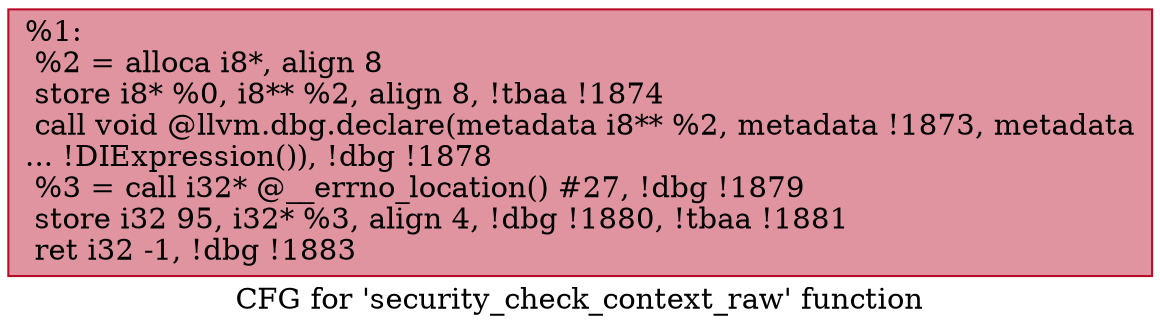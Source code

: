 digraph "CFG for 'security_check_context_raw' function" {
	label="CFG for 'security_check_context_raw' function";

	Node0x250ff90 [shape=record,color="#b70d28ff", style=filled, fillcolor="#b70d2870",label="{%1:\l  %2 = alloca i8*, align 8\l  store i8* %0, i8** %2, align 8, !tbaa !1874\l  call void @llvm.dbg.declare(metadata i8** %2, metadata !1873, metadata\l... !DIExpression()), !dbg !1878\l  %3 = call i32* @__errno_location() #27, !dbg !1879\l  store i32 95, i32* %3, align 4, !dbg !1880, !tbaa !1881\l  ret i32 -1, !dbg !1883\l}"];
}
